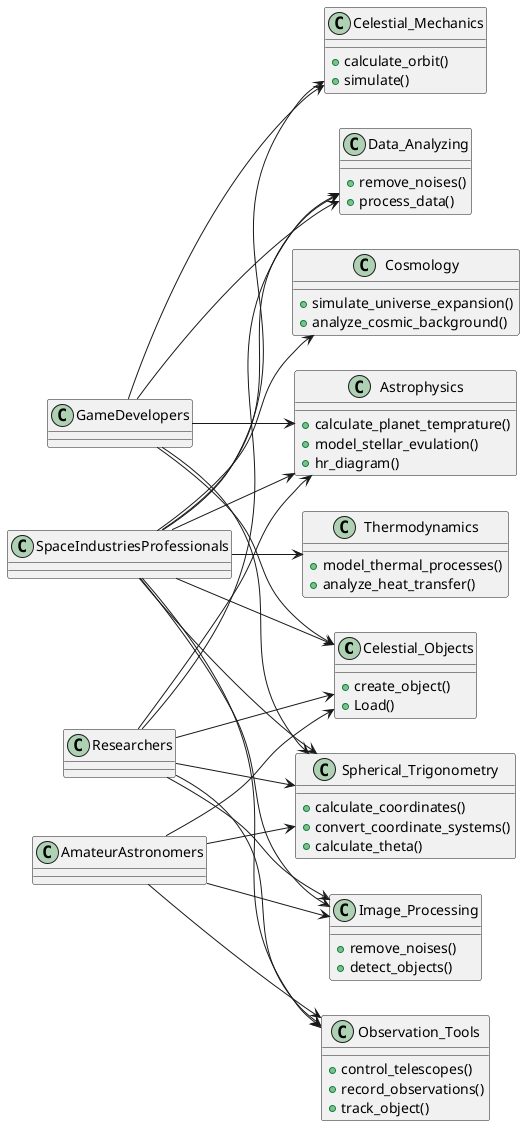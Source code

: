 @startuml
left to right direction

class Celestial_Objects {
  +create_object()
  +Load()
}

class Celestial_Mechanics {
  +calculate_orbit()
  +simulate()
}

class Spherical_Trigonometry {
  +calculate_coordinates()
  +convert_coordinate_systems()
  +calculate_theta()
}

class Astrophysics {
  +calculate_planet_temprature()
  +model_stellar_evulation()
  +hr_diagram()
}

class Cosmology {
  +simulate_universe_expansion()
  +analyze_cosmic_background()
}

class Data_Analyzing {
  +remove_noises()
  +process_data()
}

class Image_Processing {
  +remove_noises()
  +detect_objects()
}

class Thermodynamics {
  +model_thermal_processes()
  +analyze_heat_transfer()
}

class Observation_Tools {
  +control_telescopes()
  +record_observations()
  +track_object()
}

class AmateurAstronomers
class Researchers
class GameDevelopers
class SpaceIndustriesProfessionals

AmateurAstronomers --> Celestial_Objects
AmateurAstronomers --> Spherical_Trigonometry
AmateurAstronomers --> Observation_Tools
AmateurAstronomers --> Image_Processing

Researchers --> Celestial_Objects
Researchers --> Spherical_Trigonometry
Researchers --> Observation_Tools
Researchers --> Image_Processing
Researchers --> Data_Analyzing
Researchers --> Astrophysics

GameDevelopers --> Celestial_Objects
GameDevelopers --> Spherical_Trigonometry
GameDevelopers --> Data_Analyzing
GameDevelopers --> Astrophysics
GameDevelopers --> Celestial_Mechanics

SpaceIndustriesProfessionals --> Celestial_Objects
SpaceIndustriesProfessionals --> Spherical_Trigonometry
SpaceIndustriesProfessionals --> Observation_Tools
SpaceIndustriesProfessionals --> Image_Processing
SpaceIndustriesProfessionals --> Astrophysics
SpaceIndustriesProfessionals --> Cosmology
SpaceIndustriesProfessionals --> Thermodynamics
SpaceIndustriesProfessionals --> Data_Analyzing
SpaceIndustriesProfessionals --> Celestial_Mechanics
@enduml